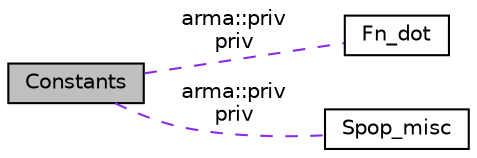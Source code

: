 digraph "Constants"
{
  edge [fontname="Helvetica",fontsize="10",labelfontname="Helvetica",labelfontsize="10"];
  node [fontname="Helvetica",fontsize="10",shape=record];
  rankdir=LR;
  Node1 [label="Fn_dot",height=0.2,width=0.4,color="black", fillcolor="white", style="filled",URL="$group__fn__dot.html"];
  Node2 [label="Spop_misc",height=0.2,width=0.4,color="black", fillcolor="white", style="filled",URL="$group__spop__misc.html"];
  Node0 [label="Constants",height=0.2,width=0.4,color="black", fillcolor="grey75", style="filled" fontcolor="black"];
  Node0->Node1 [shape=plaintext, label="arma::priv\npriv", color="blueviolet", dir="none", style="dashed"];
  Node0->Node2 [shape=plaintext, label="arma::priv\npriv", color="blueviolet", dir="none", style="dashed"];
}
